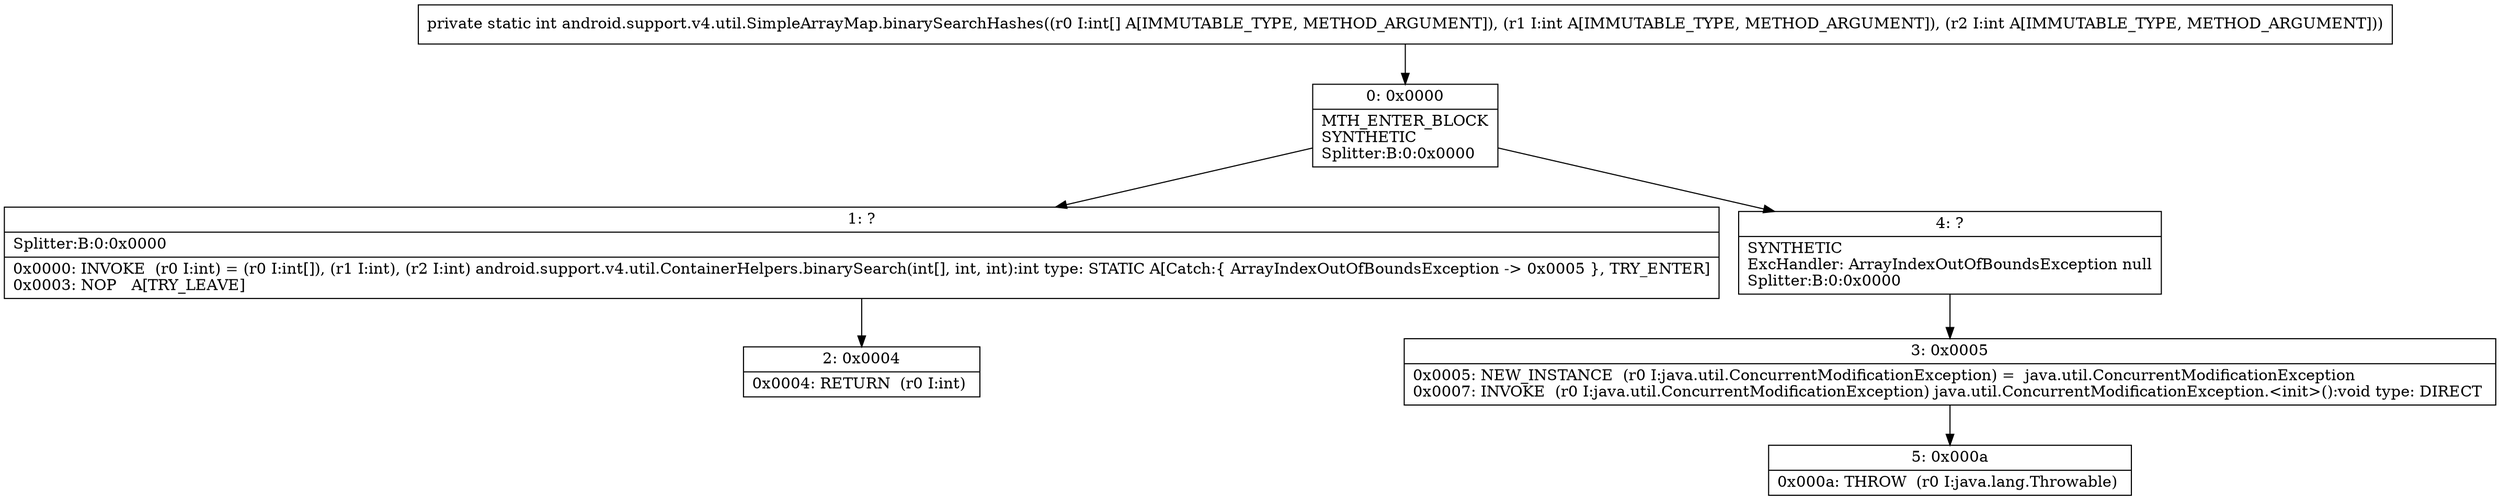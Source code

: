 digraph "CFG forandroid.support.v4.util.SimpleArrayMap.binarySearchHashes([III)I" {
Node_0 [shape=record,label="{0\:\ 0x0000|MTH_ENTER_BLOCK\lSYNTHETIC\lSplitter:B:0:0x0000\l}"];
Node_1 [shape=record,label="{1\:\ ?|Splitter:B:0:0x0000\l|0x0000: INVOKE  (r0 I:int) = (r0 I:int[]), (r1 I:int), (r2 I:int) android.support.v4.util.ContainerHelpers.binarySearch(int[], int, int):int type: STATIC A[Catch:\{ ArrayIndexOutOfBoundsException \-\> 0x0005 \}, TRY_ENTER]\l0x0003: NOP   A[TRY_LEAVE]\l}"];
Node_2 [shape=record,label="{2\:\ 0x0004|0x0004: RETURN  (r0 I:int) \l}"];
Node_3 [shape=record,label="{3\:\ 0x0005|0x0005: NEW_INSTANCE  (r0 I:java.util.ConcurrentModificationException) =  java.util.ConcurrentModificationException \l0x0007: INVOKE  (r0 I:java.util.ConcurrentModificationException) java.util.ConcurrentModificationException.\<init\>():void type: DIRECT \l}"];
Node_4 [shape=record,label="{4\:\ ?|SYNTHETIC\lExcHandler: ArrayIndexOutOfBoundsException null\lSplitter:B:0:0x0000\l}"];
Node_5 [shape=record,label="{5\:\ 0x000a|0x000a: THROW  (r0 I:java.lang.Throwable) \l}"];
MethodNode[shape=record,label="{private static int android.support.v4.util.SimpleArrayMap.binarySearchHashes((r0 I:int[] A[IMMUTABLE_TYPE, METHOD_ARGUMENT]), (r1 I:int A[IMMUTABLE_TYPE, METHOD_ARGUMENT]), (r2 I:int A[IMMUTABLE_TYPE, METHOD_ARGUMENT])) }"];
MethodNode -> Node_0;
Node_0 -> Node_1;
Node_0 -> Node_4;
Node_1 -> Node_2;
Node_3 -> Node_5;
Node_4 -> Node_3;
}

